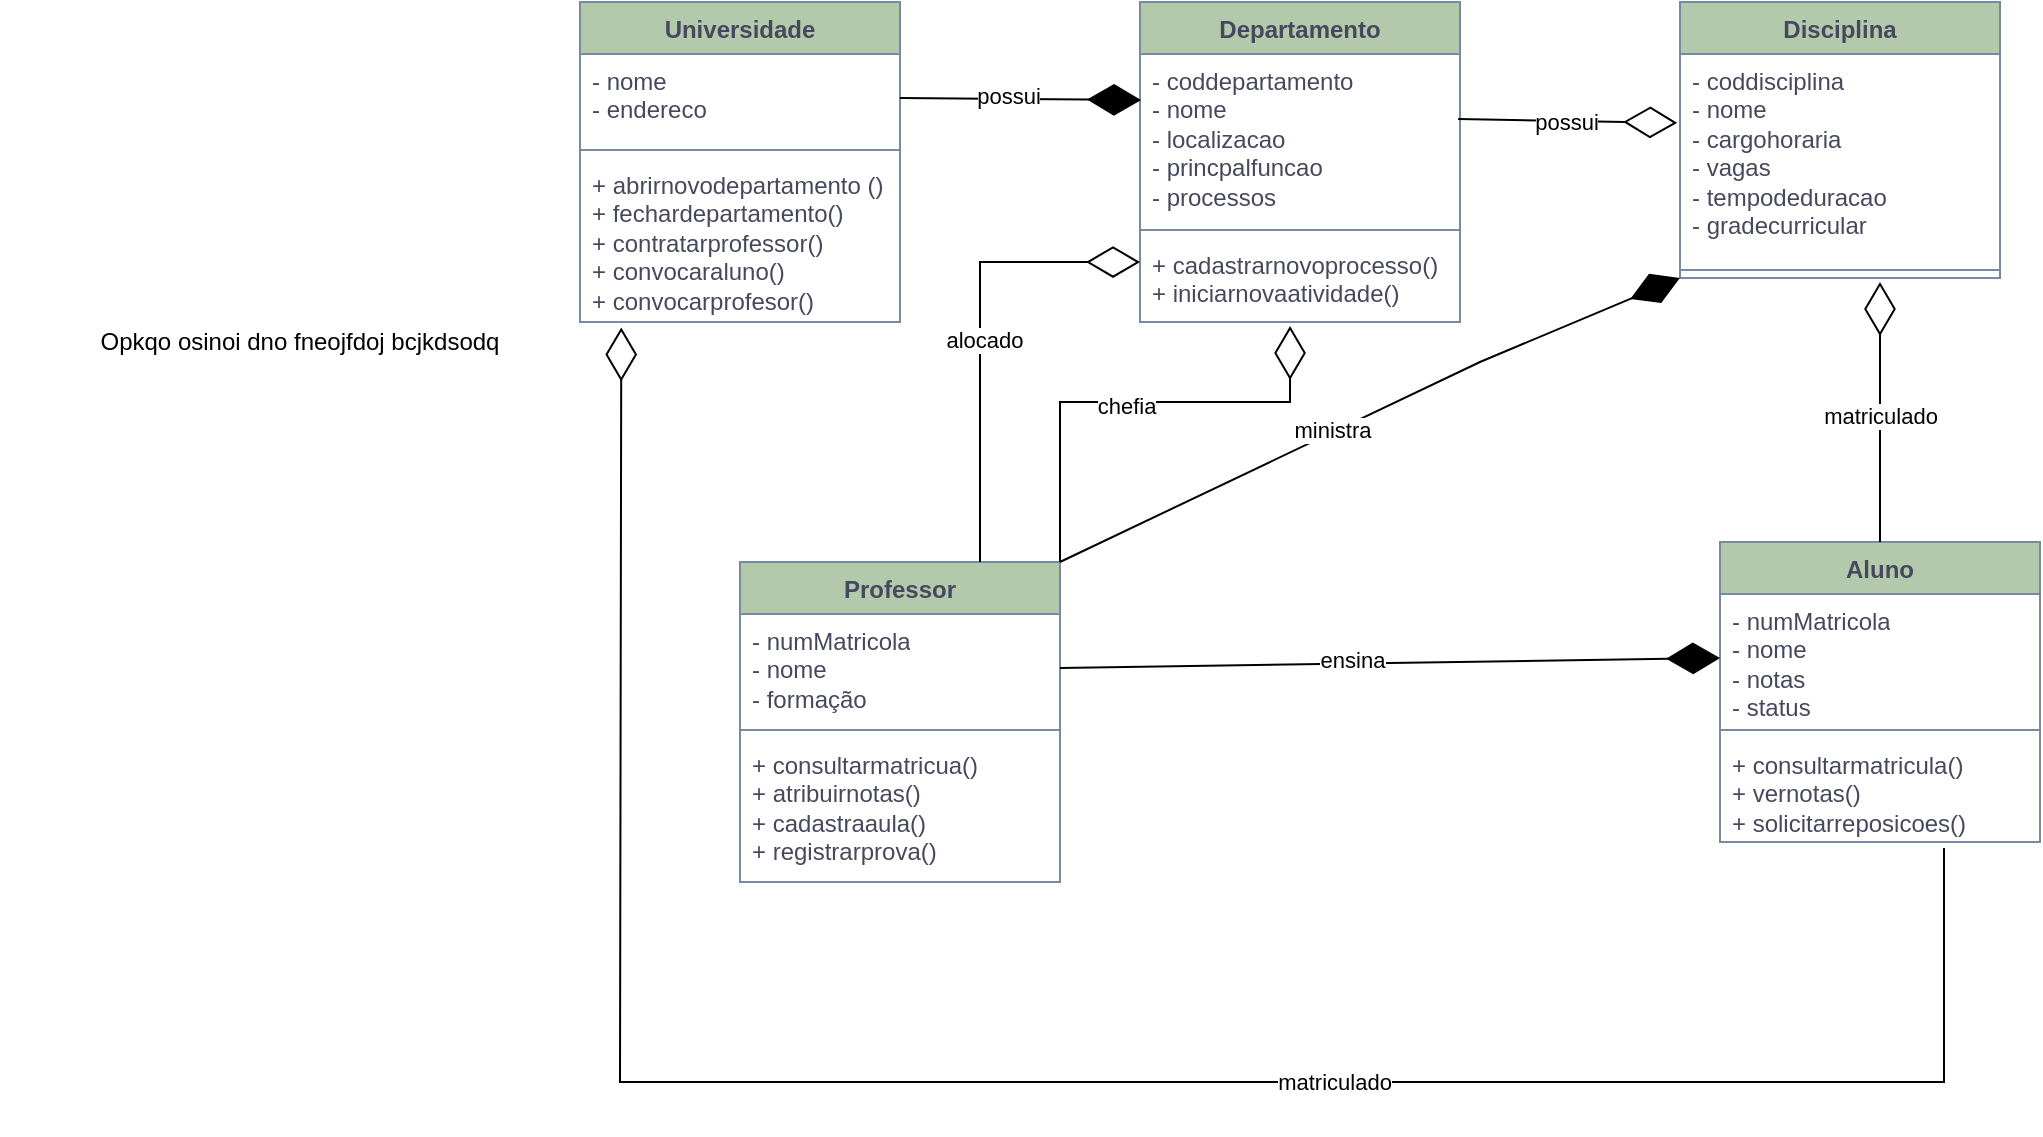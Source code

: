 <mxfile version="24.8.3">
  <diagram name="Página-1" id="whYAAv64p-dR2E8W5_uc">
    <mxGraphModel dx="2577" dy="870" grid="1" gridSize="10" guides="1" tooltips="1" connect="1" arrows="1" fold="1" page="1" pageScale="1" pageWidth="827" pageHeight="1169" math="0" shadow="0">
      <root>
        <mxCell id="0" />
        <mxCell id="1" parent="0" />
        <mxCell id="z96kIpbqObcXL-lEIYfD-1" value="Departamento" style="swimlane;fontStyle=1;align=center;verticalAlign=top;childLayout=stackLayout;horizontal=1;startSize=26;horizontalStack=0;resizeParent=1;resizeParentMax=0;resizeLast=0;collapsible=1;marginBottom=0;whiteSpace=wrap;html=1;labelBackgroundColor=none;fillColor=#B2C9AB;strokeColor=#788AA3;fontColor=#46495D;" parent="1" vertex="1">
          <mxGeometry x="100" y="380" width="160" height="160" as="geometry" />
        </mxCell>
        <mxCell id="z96kIpbqObcXL-lEIYfD-2" value="- coddepartamento&lt;div&gt;- nome&lt;/div&gt;&lt;div&gt;- localizacao&lt;/div&gt;&lt;div&gt;- princpalfuncao&lt;/div&gt;&lt;div&gt;- processos&lt;/div&gt;" style="text;strokeColor=none;fillColor=none;align=left;verticalAlign=top;spacingLeft=4;spacingRight=4;overflow=hidden;rotatable=0;points=[[0,0.5],[1,0.5]];portConstraint=eastwest;whiteSpace=wrap;html=1;labelBackgroundColor=none;fontColor=#46495D;" parent="z96kIpbqObcXL-lEIYfD-1" vertex="1">
          <mxGeometry y="26" width="160" height="84" as="geometry" />
        </mxCell>
        <mxCell id="z96kIpbqObcXL-lEIYfD-3" value="" style="line;strokeWidth=1;fillColor=none;align=left;verticalAlign=middle;spacingTop=-1;spacingLeft=3;spacingRight=3;rotatable=0;labelPosition=right;points=[];portConstraint=eastwest;strokeColor=#788AA3;labelBackgroundColor=none;fontColor=#46495D;" parent="z96kIpbqObcXL-lEIYfD-1" vertex="1">
          <mxGeometry y="110" width="160" height="8" as="geometry" />
        </mxCell>
        <mxCell id="z96kIpbqObcXL-lEIYfD-4" value="&lt;div&gt;+ cadastrarnovoprocesso()&lt;/div&gt;&lt;div&gt;+ iniciarnovaatividade()&amp;nbsp;&lt;/div&gt;" style="text;strokeColor=none;fillColor=none;align=left;verticalAlign=top;spacingLeft=4;spacingRight=4;overflow=hidden;rotatable=0;points=[[0,0.5],[1,0.5]];portConstraint=eastwest;whiteSpace=wrap;html=1;labelBackgroundColor=none;fontColor=#46495D;" parent="z96kIpbqObcXL-lEIYfD-1" vertex="1">
          <mxGeometry y="118" width="160" height="42" as="geometry" />
        </mxCell>
        <mxCell id="z96kIpbqObcXL-lEIYfD-5" value="Disciplina" style="swimlane;fontStyle=1;align=center;verticalAlign=top;childLayout=stackLayout;horizontal=1;startSize=26;horizontalStack=0;resizeParent=1;resizeParentMax=0;resizeLast=0;collapsible=1;marginBottom=0;whiteSpace=wrap;html=1;labelBackgroundColor=none;fillColor=#B2C9AB;strokeColor=#788AA3;fontColor=#46495D;" parent="1" vertex="1">
          <mxGeometry x="370" y="380" width="160" height="138" as="geometry" />
        </mxCell>
        <mxCell id="z96kIpbqObcXL-lEIYfD-6" value="&lt;div&gt;- coddisciplina&lt;/div&gt;- nome&lt;div&gt;- cargohoraria&lt;/div&gt;&lt;div&gt;- vagas&lt;/div&gt;&lt;div&gt;- tempodeduracao&lt;/div&gt;&lt;div&gt;- gradecurricular&lt;/div&gt;&lt;div&gt;&lt;br&gt;&lt;/div&gt;&lt;div&gt;&lt;br&gt;&lt;/div&gt;" style="text;strokeColor=none;fillColor=none;align=left;verticalAlign=top;spacingLeft=4;spacingRight=4;overflow=hidden;rotatable=0;points=[[0,0.5],[1,0.5]];portConstraint=eastwest;whiteSpace=wrap;html=1;labelBackgroundColor=none;fontColor=#46495D;" parent="z96kIpbqObcXL-lEIYfD-5" vertex="1">
          <mxGeometry y="26" width="160" height="104" as="geometry" />
        </mxCell>
        <mxCell id="z96kIpbqObcXL-lEIYfD-7" value="" style="line;strokeWidth=1;fillColor=none;align=left;verticalAlign=middle;spacingTop=-1;spacingLeft=3;spacingRight=3;rotatable=0;labelPosition=right;points=[];portConstraint=eastwest;strokeColor=#788AA3;labelBackgroundColor=none;fontColor=#46495D;" parent="z96kIpbqObcXL-lEIYfD-5" vertex="1">
          <mxGeometry y="130" width="160" height="8" as="geometry" />
        </mxCell>
        <mxCell id="z96kIpbqObcXL-lEIYfD-9" value="Aluno" style="swimlane;fontStyle=1;align=center;verticalAlign=top;childLayout=stackLayout;horizontal=1;startSize=26;horizontalStack=0;resizeParent=1;resizeParentMax=0;resizeLast=0;collapsible=1;marginBottom=0;whiteSpace=wrap;html=1;labelBackgroundColor=none;fillColor=#B2C9AB;strokeColor=#788AA3;fontColor=#46495D;" parent="1" vertex="1">
          <mxGeometry x="390" y="650" width="160" height="150" as="geometry" />
        </mxCell>
        <mxCell id="z96kIpbqObcXL-lEIYfD-10" value="&lt;div&gt;- numMatricola&lt;/div&gt;- nome&lt;div&gt;- notas&lt;/div&gt;&lt;div&gt;- status&lt;/div&gt;&lt;div&gt;&lt;br&gt;&lt;/div&gt;" style="text;strokeColor=none;fillColor=none;align=left;verticalAlign=top;spacingLeft=4;spacingRight=4;overflow=hidden;rotatable=0;points=[[0,0.5],[1,0.5]];portConstraint=eastwest;whiteSpace=wrap;html=1;labelBackgroundColor=none;fontColor=#46495D;" parent="z96kIpbqObcXL-lEIYfD-9" vertex="1">
          <mxGeometry y="26" width="160" height="64" as="geometry" />
        </mxCell>
        <mxCell id="z96kIpbqObcXL-lEIYfD-11" value="" style="line;strokeWidth=1;fillColor=none;align=left;verticalAlign=middle;spacingTop=-1;spacingLeft=3;spacingRight=3;rotatable=0;labelPosition=right;points=[];portConstraint=eastwest;strokeColor=#788AA3;labelBackgroundColor=none;fontColor=#46495D;" parent="z96kIpbqObcXL-lEIYfD-9" vertex="1">
          <mxGeometry y="90" width="160" height="8" as="geometry" />
        </mxCell>
        <mxCell id="z96kIpbqObcXL-lEIYfD-12" value="&lt;div&gt;&lt;span style=&quot;background-color: initial;&quot;&gt;+ consultarmatricula()&lt;/span&gt;&lt;/div&gt;+ vernotas()&lt;div&gt;+ solicitarreposicoes()&lt;br&gt;&lt;/div&gt;&lt;div&gt;&lt;br&gt;&lt;/div&gt;" style="text;strokeColor=none;fillColor=none;align=left;verticalAlign=top;spacingLeft=4;spacingRight=4;overflow=hidden;rotatable=0;points=[[0,0.5],[1,0.5]];portConstraint=eastwest;whiteSpace=wrap;html=1;labelBackgroundColor=none;fontColor=#46495D;" parent="z96kIpbqObcXL-lEIYfD-9" vertex="1">
          <mxGeometry y="98" width="160" height="52" as="geometry" />
        </mxCell>
        <mxCell id="z96kIpbqObcXL-lEIYfD-13" value="Professor" style="swimlane;fontStyle=1;align=center;verticalAlign=top;childLayout=stackLayout;horizontal=1;startSize=26;horizontalStack=0;resizeParent=1;resizeParentMax=0;resizeLast=0;collapsible=1;marginBottom=0;whiteSpace=wrap;html=1;labelBackgroundColor=none;fillColor=#B2C9AB;strokeColor=#788AA3;fontColor=#46495D;" parent="1" vertex="1">
          <mxGeometry x="-100" y="660" width="160" height="160" as="geometry" />
        </mxCell>
        <mxCell id="z96kIpbqObcXL-lEIYfD-14" value="- numMatricola&lt;div&gt;- nome&lt;/div&gt;&lt;div&gt;- formação&lt;/div&gt;&lt;div&gt;&lt;br&gt;&lt;/div&gt;" style="text;strokeColor=none;fillColor=none;align=left;verticalAlign=top;spacingLeft=4;spacingRight=4;overflow=hidden;rotatable=0;points=[[0,0.5],[1,0.5]];portConstraint=eastwest;whiteSpace=wrap;html=1;labelBackgroundColor=none;fontColor=#46495D;" parent="z96kIpbqObcXL-lEIYfD-13" vertex="1">
          <mxGeometry y="26" width="160" height="54" as="geometry" />
        </mxCell>
        <mxCell id="z96kIpbqObcXL-lEIYfD-15" value="" style="line;strokeWidth=1;fillColor=none;align=left;verticalAlign=middle;spacingTop=-1;spacingLeft=3;spacingRight=3;rotatable=0;labelPosition=right;points=[];portConstraint=eastwest;strokeColor=#788AA3;labelBackgroundColor=none;fontColor=#46495D;" parent="z96kIpbqObcXL-lEIYfD-13" vertex="1">
          <mxGeometry y="80" width="160" height="8" as="geometry" />
        </mxCell>
        <mxCell id="z96kIpbqObcXL-lEIYfD-16" value="&lt;div&gt;+ consultarmatricua()&lt;/div&gt;&lt;div&gt;+ atribuirnotas()&lt;/div&gt;&lt;div&gt;+ cadastraaula()&lt;/div&gt;&lt;div&gt;+ registrarprova()&lt;/div&gt;" style="text;strokeColor=none;fillColor=none;align=left;verticalAlign=top;spacingLeft=4;spacingRight=4;overflow=hidden;rotatable=0;points=[[0,0.5],[1,0.5]];portConstraint=eastwest;whiteSpace=wrap;html=1;labelBackgroundColor=none;fontColor=#46495D;" parent="z96kIpbqObcXL-lEIYfD-13" vertex="1">
          <mxGeometry y="88" width="160" height="72" as="geometry" />
        </mxCell>
        <mxCell id="5mII7555x3TYVvRzX-eL-2" value="Universidade" style="swimlane;fontStyle=1;align=center;verticalAlign=top;childLayout=stackLayout;horizontal=1;startSize=26;horizontalStack=0;resizeParent=1;resizeParentMax=0;resizeLast=0;collapsible=1;marginBottom=0;whiteSpace=wrap;html=1;labelBackgroundColor=none;fillColor=#B2C9AB;strokeColor=#788AA3;fontColor=#46495D;" parent="1" vertex="1">
          <mxGeometry x="-180" y="380" width="160" height="160" as="geometry" />
        </mxCell>
        <mxCell id="5mII7555x3TYVvRzX-eL-3" value="&lt;div&gt;&lt;span style=&quot;background-color: initial;&quot;&gt;- nome&lt;/span&gt;&lt;/div&gt;&lt;div&gt;- endereco&lt;/div&gt;&lt;div&gt;&lt;br&gt;&lt;/div&gt;" style="text;strokeColor=none;fillColor=none;align=left;verticalAlign=top;spacingLeft=4;spacingRight=4;overflow=hidden;rotatable=0;points=[[0,0.5],[1,0.5]];portConstraint=eastwest;whiteSpace=wrap;html=1;labelBackgroundColor=none;fontColor=#46495D;" parent="5mII7555x3TYVvRzX-eL-2" vertex="1">
          <mxGeometry y="26" width="160" height="44" as="geometry" />
        </mxCell>
        <mxCell id="5mII7555x3TYVvRzX-eL-4" value="" style="line;strokeWidth=1;fillColor=none;align=left;verticalAlign=middle;spacingTop=-1;spacingLeft=3;spacingRight=3;rotatable=0;labelPosition=right;points=[];portConstraint=eastwest;strokeColor=#788AA3;labelBackgroundColor=none;fontColor=#46495D;" parent="5mII7555x3TYVvRzX-eL-2" vertex="1">
          <mxGeometry y="70" width="160" height="8" as="geometry" />
        </mxCell>
        <mxCell id="5mII7555x3TYVvRzX-eL-5" value="&lt;div&gt;&lt;span style=&quot;background-color: initial;&quot;&gt;+ abrirnovodepartamento ()&lt;/span&gt;&lt;/div&gt;&lt;div&gt;&lt;span style=&quot;background-color: initial;&quot;&gt;+ fechardepartamento()&lt;/span&gt;&lt;/div&gt;&lt;div&gt;+ contratarprofessor()&lt;/div&gt;&lt;div&gt;+ convocaraluno()&lt;/div&gt;&lt;div&gt;+ convocarprofesor()&lt;/div&gt;" style="text;strokeColor=none;fillColor=none;align=left;verticalAlign=top;spacingLeft=4;spacingRight=4;overflow=hidden;rotatable=0;points=[[0,0.5],[1,0.5]];portConstraint=eastwest;whiteSpace=wrap;html=1;labelBackgroundColor=none;fontColor=#46495D;" parent="5mII7555x3TYVvRzX-eL-2" vertex="1">
          <mxGeometry y="78" width="160" height="82" as="geometry" />
        </mxCell>
        <mxCell id="5mII7555x3TYVvRzX-eL-6" value="" style="endArrow=diamondThin;endFill=1;endSize=24;html=1;rounded=0;entryX=0.003;entryY=0.274;entryDx=0;entryDy=0;entryPerimeter=0;exitX=1;exitY=0.5;exitDx=0;exitDy=0;" parent="1" source="5mII7555x3TYVvRzX-eL-3" target="z96kIpbqObcXL-lEIYfD-2" edge="1">
          <mxGeometry width="160" relative="1" as="geometry">
            <mxPoint x="-50" y="420" as="sourcePoint" />
            <mxPoint x="110" y="420" as="targetPoint" />
          </mxGeometry>
        </mxCell>
        <mxCell id="5mII7555x3TYVvRzX-eL-8" value="possui" style="edgeLabel;html=1;align=center;verticalAlign=middle;resizable=0;points=[];" parent="5mII7555x3TYVvRzX-eL-6" vertex="1" connectable="0">
          <mxGeometry x="-0.115" y="2" relative="1" as="geometry">
            <mxPoint as="offset" />
          </mxGeometry>
        </mxCell>
        <mxCell id="5mII7555x3TYVvRzX-eL-9" value="" style="endArrow=diamondThin;endFill=0;endSize=24;html=1;rounded=0;exitX=1;exitY=0;exitDx=0;exitDy=0;entryX=0.469;entryY=1.048;entryDx=0;entryDy=0;entryPerimeter=0;" parent="1" source="z96kIpbqObcXL-lEIYfD-13" target="z96kIpbqObcXL-lEIYfD-4" edge="1">
          <mxGeometry width="160" relative="1" as="geometry">
            <mxPoint x="110" y="600" as="sourcePoint" />
            <mxPoint x="270" y="600" as="targetPoint" />
            <Array as="points">
              <mxPoint x="60" y="580" />
              <mxPoint x="175" y="580" />
            </Array>
          </mxGeometry>
        </mxCell>
        <mxCell id="5mII7555x3TYVvRzX-eL-10" value="chefia" style="edgeLabel;html=1;align=center;verticalAlign=middle;resizable=0;points=[];" parent="5mII7555x3TYVvRzX-eL-9" vertex="1" connectable="0">
          <mxGeometry x="-0.03" y="-2" relative="1" as="geometry">
            <mxPoint as="offset" />
          </mxGeometry>
        </mxCell>
        <mxCell id="5mII7555x3TYVvRzX-eL-13" value="" style="endArrow=diamondThin;endFill=0;endSize=24;html=1;rounded=0;exitX=0.75;exitY=0;exitDx=0;exitDy=0;entryX=0;entryY=0.286;entryDx=0;entryDy=0;entryPerimeter=0;" parent="1" source="z96kIpbqObcXL-lEIYfD-13" target="z96kIpbqObcXL-lEIYfD-4" edge="1">
          <mxGeometry width="160" relative="1" as="geometry">
            <mxPoint x="70" y="670" as="sourcePoint" />
            <mxPoint x="185" y="552" as="targetPoint" />
            <Array as="points">
              <mxPoint x="20" y="510" />
            </Array>
          </mxGeometry>
        </mxCell>
        <mxCell id="5mII7555x3TYVvRzX-eL-14" value="alocado" style="edgeLabel;html=1;align=center;verticalAlign=middle;resizable=0;points=[];" parent="5mII7555x3TYVvRzX-eL-13" vertex="1" connectable="0">
          <mxGeometry x="-0.03" y="-2" relative="1" as="geometry">
            <mxPoint as="offset" />
          </mxGeometry>
        </mxCell>
        <mxCell id="5mII7555x3TYVvRzX-eL-17" value="" style="endArrow=diamondThin;endFill=0;endSize=24;html=1;rounded=0;exitX=0.994;exitY=0.387;exitDx=0;exitDy=0;entryX=-0.009;entryY=0.331;entryDx=0;entryDy=0;entryPerimeter=0;exitPerimeter=0;" parent="1" source="z96kIpbqObcXL-lEIYfD-2" target="z96kIpbqObcXL-lEIYfD-6" edge="1">
          <mxGeometry width="160" relative="1" as="geometry">
            <mxPoint x="30" y="550" as="sourcePoint" />
            <mxPoint x="190" y="550" as="targetPoint" />
          </mxGeometry>
        </mxCell>
        <mxCell id="5mII7555x3TYVvRzX-eL-18" value="possui" style="edgeLabel;html=1;align=center;verticalAlign=middle;resizable=0;points=[];" parent="5mII7555x3TYVvRzX-eL-17" vertex="1" connectable="0">
          <mxGeometry x="-0.025" relative="1" as="geometry">
            <mxPoint as="offset" />
          </mxGeometry>
        </mxCell>
        <mxCell id="5mII7555x3TYVvRzX-eL-19" value="" style="endArrow=diamondThin;endFill=1;endSize=24;html=1;rounded=0;entryX=0;entryY=1;entryDx=0;entryDy=0;exitX=1;exitY=0;exitDx=0;exitDy=0;" parent="1" source="z96kIpbqObcXL-lEIYfD-13" target="z96kIpbqObcXL-lEIYfD-5" edge="1">
          <mxGeometry width="160" relative="1" as="geometry">
            <mxPoint x="-10" y="438" as="sourcePoint" />
            <mxPoint x="110" y="439" as="targetPoint" />
            <Array as="points">
              <mxPoint x="270" y="560" />
            </Array>
          </mxGeometry>
        </mxCell>
        <mxCell id="5mII7555x3TYVvRzX-eL-20" value="ministra" style="edgeLabel;html=1;align=center;verticalAlign=middle;resizable=0;points=[];" parent="5mII7555x3TYVvRzX-eL-19" vertex="1" connectable="0">
          <mxGeometry x="-0.115" y="2" relative="1" as="geometry">
            <mxPoint as="offset" />
          </mxGeometry>
        </mxCell>
        <mxCell id="5mII7555x3TYVvRzX-eL-21" value="" style="endArrow=diamondThin;endFill=0;endSize=24;html=1;rounded=0;exitX=0.7;exitY=1.058;exitDx=0;exitDy=0;entryX=0.129;entryY=1.034;entryDx=0;entryDy=0;exitPerimeter=0;entryPerimeter=0;" parent="1" source="z96kIpbqObcXL-lEIYfD-12" target="5mII7555x3TYVvRzX-eL-5" edge="1">
          <mxGeometry width="160" relative="1" as="geometry">
            <mxPoint x="269" y="449" as="sourcePoint" />
            <mxPoint x="379" y="450" as="targetPoint" />
            <Array as="points">
              <mxPoint x="502" y="920" />
              <mxPoint x="-160" y="920" />
            </Array>
          </mxGeometry>
        </mxCell>
        <mxCell id="5mII7555x3TYVvRzX-eL-22" value="matriculado" style="edgeLabel;html=1;align=center;verticalAlign=middle;resizable=0;points=[];" parent="5mII7555x3TYVvRzX-eL-21" vertex="1" connectable="0">
          <mxGeometry x="-0.025" relative="1" as="geometry">
            <mxPoint x="141" as="offset" />
          </mxGeometry>
        </mxCell>
        <mxCell id="5mII7555x3TYVvRzX-eL-26" value="" style="endArrow=diamondThin;endFill=1;endSize=24;html=1;rounded=0;entryX=0;entryY=0.5;entryDx=0;entryDy=0;exitX=1;exitY=0.5;exitDx=0;exitDy=0;" parent="1" source="z96kIpbqObcXL-lEIYfD-14" target="z96kIpbqObcXL-lEIYfD-10" edge="1">
          <mxGeometry width="160" relative="1" as="geometry">
            <mxPoint x="70" y="750" as="sourcePoint" />
            <mxPoint x="190" y="751" as="targetPoint" />
          </mxGeometry>
        </mxCell>
        <mxCell id="5mII7555x3TYVvRzX-eL-27" value="ensina" style="edgeLabel;html=1;align=center;verticalAlign=middle;resizable=0;points=[];" parent="5mII7555x3TYVvRzX-eL-26" vertex="1" connectable="0">
          <mxGeometry x="-0.115" y="2" relative="1" as="geometry">
            <mxPoint as="offset" />
          </mxGeometry>
        </mxCell>
        <mxCell id="5mII7555x3TYVvRzX-eL-28" value="" style="endArrow=diamondThin;endFill=0;endSize=24;html=1;rounded=0;exitX=0.5;exitY=0;exitDx=0;exitDy=0;" parent="1" source="z96kIpbqObcXL-lEIYfD-9" edge="1">
          <mxGeometry width="160" relative="1" as="geometry">
            <mxPoint x="420" y="670" as="sourcePoint" />
            <mxPoint x="470" y="520" as="targetPoint" />
          </mxGeometry>
        </mxCell>
        <mxCell id="5mII7555x3TYVvRzX-eL-29" value="matriculado" style="edgeLabel;html=1;align=center;verticalAlign=middle;resizable=0;points=[];" parent="5mII7555x3TYVvRzX-eL-28" vertex="1" connectable="0">
          <mxGeometry x="-0.025" relative="1" as="geometry">
            <mxPoint as="offset" />
          </mxGeometry>
        </mxCell>
        <mxCell id="xbxu5o1DgQcfUqwjl0AD-1" value="&lt;font style=&quot;vertical-align: inherit;&quot;&gt;&lt;font style=&quot;vertical-align: inherit;&quot;&gt;Opkqo osinoi dno fneojfdoj bcjkdsodq&lt;/font&gt;&lt;/font&gt;" style="text;strokeColor=none;align=center;fillColor=none;html=1;verticalAlign=middle;whiteSpace=wrap;rounded=0;" vertex="1" parent="1">
          <mxGeometry x="-470" y="400" width="300" height="300" as="geometry" />
        </mxCell>
      </root>
    </mxGraphModel>
  </diagram>
</mxfile>
